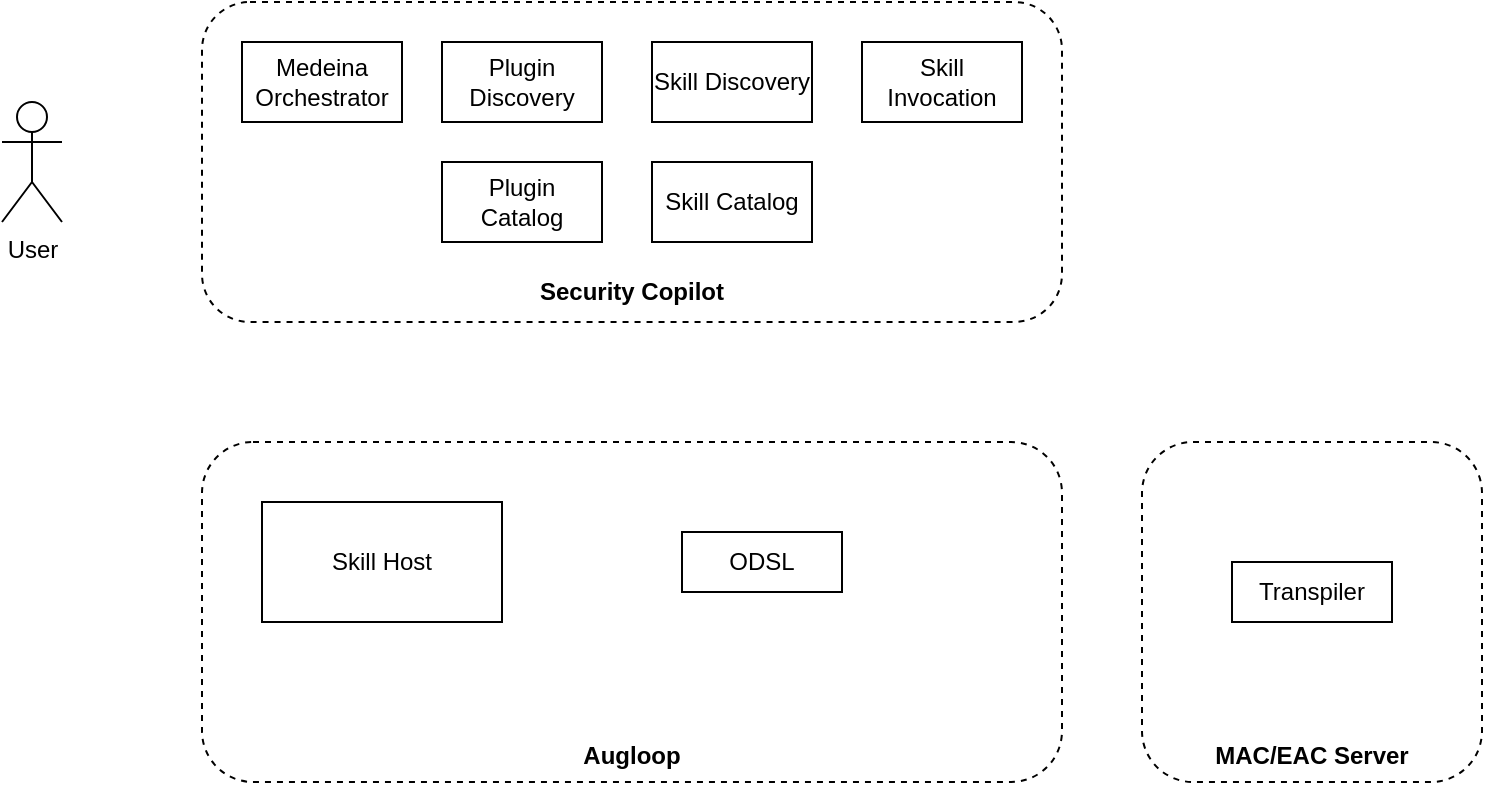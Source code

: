 <mxfile version="23.1.2" type="github">
  <diagram name="Page-1" id="iRycTcpXz6wnPRojM1Up">
    <mxGraphModel dx="1173" dy="665" grid="1" gridSize="10" guides="1" tooltips="1" connect="1" arrows="1" fold="1" page="1" pageScale="1" pageWidth="850" pageHeight="1100" math="0" shadow="0">
      <root>
        <mxCell id="0" />
        <mxCell id="1" parent="0" />
        <mxCell id="b6su2mbRExA16IoP18ZC-20" value="&lt;br&gt;&lt;br&gt;&lt;br&gt;&lt;br&gt;&lt;br&gt;&lt;br&gt;&lt;br&gt;&lt;br&gt;&lt;br&gt;Security Copilot" style="rounded=1;whiteSpace=wrap;html=1;gradientColor=none;dashed=1;align=center;horizontal=1;fontStyle=1" vertex="1" parent="1">
          <mxGeometry x="160" y="40" width="430" height="160" as="geometry" />
        </mxCell>
        <mxCell id="b6su2mbRExA16IoP18ZC-21" value="Skill Invocation" style="rounded=0;whiteSpace=wrap;html=1;" vertex="1" parent="1">
          <mxGeometry x="490" y="60" width="80" height="40" as="geometry" />
        </mxCell>
        <mxCell id="b6su2mbRExA16IoP18ZC-24" value="User" style="shape=umlActor;verticalLabelPosition=bottom;verticalAlign=top;html=1;outlineConnect=0;" vertex="1" parent="1">
          <mxGeometry x="60" y="90" width="30" height="60" as="geometry" />
        </mxCell>
        <mxCell id="b6su2mbRExA16IoP18ZC-30" value="&lt;br&gt;&lt;br&gt;&lt;br&gt;&lt;br&gt;&lt;br&gt;&lt;br&gt;&lt;br&gt;&lt;br&gt;&lt;br&gt;&lt;br&gt;MAC/EAC Server" style="rounded=1;whiteSpace=wrap;html=1;gradientColor=none;dashed=1;align=center;horizontal=1;fontStyle=1" vertex="1" parent="1">
          <mxGeometry x="630" y="260" width="170" height="170" as="geometry" />
        </mxCell>
        <mxCell id="b6su2mbRExA16IoP18ZC-25" value="&lt;br&gt;&lt;br&gt;&lt;br&gt;&lt;br&gt;&lt;br&gt;&lt;br&gt;&lt;br&gt;&lt;br&gt;&lt;br&gt;&lt;br&gt;Augloop" style="rounded=1;whiteSpace=wrap;html=1;gradientColor=none;dashed=1;align=center;horizontal=1;fontStyle=1" vertex="1" parent="1">
          <mxGeometry x="160" y="260" width="430" height="170" as="geometry" />
        </mxCell>
        <mxCell id="b6su2mbRExA16IoP18ZC-26" value="Skill Host" style="rounded=0;whiteSpace=wrap;html=1;" vertex="1" parent="1">
          <mxGeometry x="190" y="290" width="120" height="60" as="geometry" />
        </mxCell>
        <mxCell id="b6su2mbRExA16IoP18ZC-27" value="Transpiler" style="rounded=0;whiteSpace=wrap;html=1;" vertex="1" parent="1">
          <mxGeometry x="675" y="320" width="80" height="30" as="geometry" />
        </mxCell>
        <mxCell id="b6su2mbRExA16IoP18ZC-28" value="ODSL" style="rounded=0;whiteSpace=wrap;html=1;" vertex="1" parent="1">
          <mxGeometry x="400" y="305" width="80" height="30" as="geometry" />
        </mxCell>
        <mxCell id="b6su2mbRExA16IoP18ZC-35" value="Medeina Orchestrator" style="rounded=0;whiteSpace=wrap;html=1;" vertex="1" parent="1">
          <mxGeometry x="180" y="60" width="80" height="40" as="geometry" />
        </mxCell>
        <mxCell id="b6su2mbRExA16IoP18ZC-36" value="Plugin Discovery" style="rounded=0;whiteSpace=wrap;html=1;" vertex="1" parent="1">
          <mxGeometry x="280" y="60" width="80" height="40" as="geometry" />
        </mxCell>
        <mxCell id="b6su2mbRExA16IoP18ZC-37" value="Skill Catalog" style="rounded=0;whiteSpace=wrap;html=1;" vertex="1" parent="1">
          <mxGeometry x="385" y="120" width="80" height="40" as="geometry" />
        </mxCell>
        <mxCell id="b6su2mbRExA16IoP18ZC-38" value="Skill Discovery" style="rounded=0;whiteSpace=wrap;html=1;" vertex="1" parent="1">
          <mxGeometry x="385" y="60" width="80" height="40" as="geometry" />
        </mxCell>
        <mxCell id="b6su2mbRExA16IoP18ZC-39" value="Plugin Catalog" style="rounded=0;whiteSpace=wrap;html=1;" vertex="1" parent="1">
          <mxGeometry x="280" y="120" width="80" height="40" as="geometry" />
        </mxCell>
        <mxCell id="b6su2mbRExA16IoP18ZC-40" style="edgeStyle=orthogonalEdgeStyle;rounded=0;orthogonalLoop=1;jettySize=auto;html=1;exitX=0.5;exitY=1;exitDx=0;exitDy=0;" edge="1" parent="1" source="b6su2mbRExA16IoP18ZC-35" target="b6su2mbRExA16IoP18ZC-35">
          <mxGeometry relative="1" as="geometry" />
        </mxCell>
      </root>
    </mxGraphModel>
  </diagram>
</mxfile>
